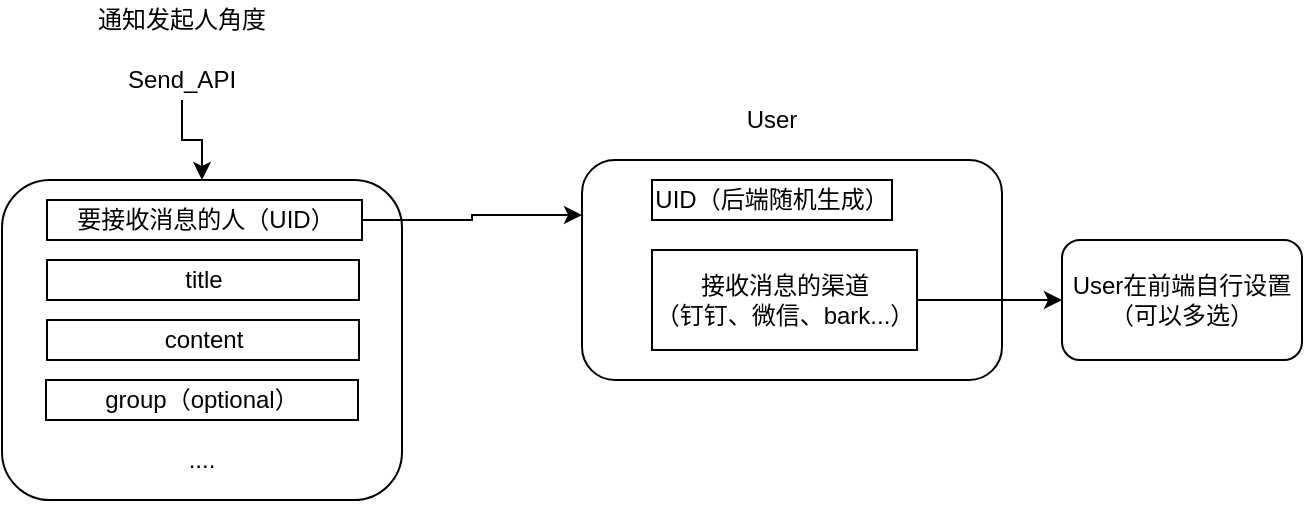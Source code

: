 <mxfile version="15.2.9" type="github">
  <diagram id="eTJvjHi5Dfhe8taksRc_" name="Page-1">
    <mxGraphModel dx="679" dy="433" grid="1" gridSize="10" guides="1" tooltips="1" connect="1" arrows="1" fold="1" page="1" pageScale="1" pageWidth="827" pageHeight="1169" math="0" shadow="0">
      <root>
        <mxCell id="0" />
        <mxCell id="1" parent="0" />
        <mxCell id="jGOLAEwrS2vHA-Cddx07-1" value="" style="rounded=1;whiteSpace=wrap;html=1;" vertex="1" parent="1">
          <mxGeometry x="40" y="100" width="200" height="160" as="geometry" />
        </mxCell>
        <mxCell id="jGOLAEwrS2vHA-Cddx07-14" style="edgeStyle=orthogonalEdgeStyle;rounded=0;orthogonalLoop=1;jettySize=auto;html=1;" edge="1" parent="1" source="jGOLAEwrS2vHA-Cddx07-2" target="jGOLAEwrS2vHA-Cddx07-1">
          <mxGeometry relative="1" as="geometry" />
        </mxCell>
        <mxCell id="jGOLAEwrS2vHA-Cddx07-2" value="Send_API" style="text;html=1;strokeColor=none;fillColor=none;align=center;verticalAlign=middle;whiteSpace=wrap;rounded=0;" vertex="1" parent="1">
          <mxGeometry x="110" y="40" width="40" height="20" as="geometry" />
        </mxCell>
        <mxCell id="jGOLAEwrS2vHA-Cddx07-15" style="edgeStyle=orthogonalEdgeStyle;rounded=0;orthogonalLoop=1;jettySize=auto;html=1;entryX=0;entryY=0.25;entryDx=0;entryDy=0;" edge="1" parent="1" source="jGOLAEwrS2vHA-Cddx07-3" target="jGOLAEwrS2vHA-Cddx07-6">
          <mxGeometry relative="1" as="geometry" />
        </mxCell>
        <mxCell id="jGOLAEwrS2vHA-Cddx07-3" value="要接收消息的人（UID）" style="rounded=0;whiteSpace=wrap;html=1;" vertex="1" parent="1">
          <mxGeometry x="62.5" y="110" width="157.5" height="20" as="geometry" />
        </mxCell>
        <mxCell id="jGOLAEwrS2vHA-Cddx07-4" value="title" style="rounded=0;whiteSpace=wrap;html=1;" vertex="1" parent="1">
          <mxGeometry x="62.5" y="140" width="156" height="20" as="geometry" />
        </mxCell>
        <mxCell id="jGOLAEwrS2vHA-Cddx07-5" value="content" style="rounded=0;whiteSpace=wrap;html=1;" vertex="1" parent="1">
          <mxGeometry x="62.5" y="170" width="156" height="20" as="geometry" />
        </mxCell>
        <mxCell id="jGOLAEwrS2vHA-Cddx07-6" value="" style="rounded=1;whiteSpace=wrap;html=1;" vertex="1" parent="1">
          <mxGeometry x="330" y="90" width="210" height="110" as="geometry" />
        </mxCell>
        <mxCell id="jGOLAEwrS2vHA-Cddx07-7" value="User" style="text;html=1;strokeColor=none;fillColor=none;align=center;verticalAlign=middle;whiteSpace=wrap;rounded=0;" vertex="1" parent="1">
          <mxGeometry x="405" y="60" width="40" height="20" as="geometry" />
        </mxCell>
        <mxCell id="jGOLAEwrS2vHA-Cddx07-9" value="UID（后端随机生成）" style="rounded=0;whiteSpace=wrap;html=1;" vertex="1" parent="1">
          <mxGeometry x="365" y="100" width="120" height="20" as="geometry" />
        </mxCell>
        <mxCell id="jGOLAEwrS2vHA-Cddx07-13" value="通知发起人角度" style="text;html=1;strokeColor=none;fillColor=none;align=center;verticalAlign=middle;whiteSpace=wrap;rounded=0;" vertex="1" parent="1">
          <mxGeometry x="80" y="10" width="100" height="20" as="geometry" />
        </mxCell>
        <mxCell id="jGOLAEwrS2vHA-Cddx07-21" style="edgeStyle=orthogonalEdgeStyle;rounded=0;orthogonalLoop=1;jettySize=auto;html=1;" edge="1" parent="1" source="jGOLAEwrS2vHA-Cddx07-16" target="jGOLAEwrS2vHA-Cddx07-20">
          <mxGeometry relative="1" as="geometry" />
        </mxCell>
        <mxCell id="jGOLAEwrS2vHA-Cddx07-16" value="接收消息的渠道&lt;br&gt;（钉钉、微信、bark...）" style="rounded=0;whiteSpace=wrap;html=1;" vertex="1" parent="1">
          <mxGeometry x="365" y="135" width="132.5" height="50" as="geometry" />
        </mxCell>
        <mxCell id="jGOLAEwrS2vHA-Cddx07-20" value="User在前端自行设置&lt;br&gt;（可以多选）" style="rounded=1;whiteSpace=wrap;html=1;" vertex="1" parent="1">
          <mxGeometry x="570" y="130" width="120" height="60" as="geometry" />
        </mxCell>
        <mxCell id="jGOLAEwrS2vHA-Cddx07-23" value="" style="endArrow=none;html=1;" edge="1" parent="1">
          <mxGeometry width="50" height="50" relative="1" as="geometry">
            <mxPoint x="570" y="260" as="sourcePoint" />
            <mxPoint x="570" y="260" as="targetPoint" />
          </mxGeometry>
        </mxCell>
        <mxCell id="jGOLAEwrS2vHA-Cddx07-24" value="group（optional）" style="rounded=0;whiteSpace=wrap;html=1;" vertex="1" parent="1">
          <mxGeometry x="62" y="200" width="156" height="20" as="geometry" />
        </mxCell>
        <mxCell id="jGOLAEwrS2vHA-Cddx07-25" value="...." style="text;html=1;strokeColor=none;fillColor=none;align=center;verticalAlign=middle;whiteSpace=wrap;rounded=0;" vertex="1" parent="1">
          <mxGeometry x="120" y="230" width="40" height="20" as="geometry" />
        </mxCell>
      </root>
    </mxGraphModel>
  </diagram>
</mxfile>
